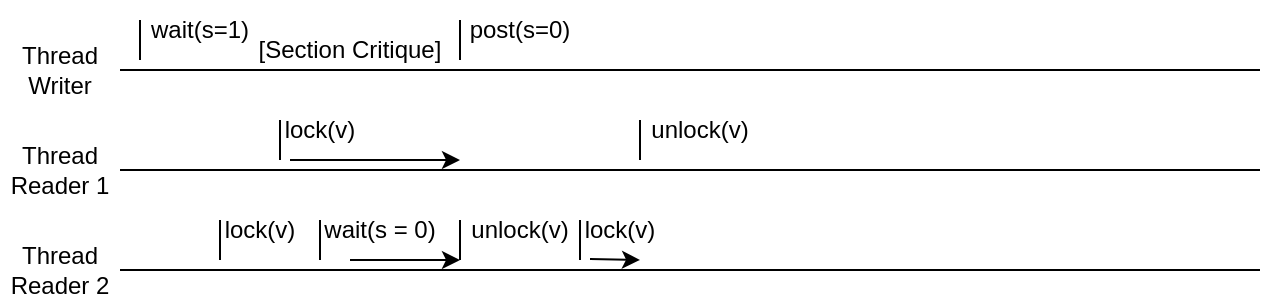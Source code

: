<mxfile>
    <diagram id="P_IK4RGsg9nYmB7vA39r" name="Page-1">
        <mxGraphModel dx="260" dy="290" grid="1" gridSize="10" guides="1" tooltips="1" connect="1" arrows="1" fold="1" page="1" pageScale="1" pageWidth="827" pageHeight="1169" math="0" shadow="0">
            <root>
                <mxCell id="0"/>
                <mxCell id="1" parent="0"/>
                <mxCell id="2" value="Thread Writer" style="text;html=1;strokeColor=none;fillColor=none;align=center;verticalAlign=middle;whiteSpace=wrap;rounded=0;" vertex="1" parent="1">
                    <mxGeometry x="20" y="200" width="60" height="30" as="geometry"/>
                </mxCell>
                <mxCell id="3" value="Thread Reader 1&lt;br&gt;" style="text;html=1;strokeColor=none;fillColor=none;align=center;verticalAlign=middle;whiteSpace=wrap;rounded=0;" vertex="1" parent="1">
                    <mxGeometry x="20" y="250" width="60" height="30" as="geometry"/>
                </mxCell>
                <mxCell id="4" value="Thread Reader 2" style="text;html=1;strokeColor=none;fillColor=none;align=center;verticalAlign=middle;whiteSpace=wrap;rounded=0;" vertex="1" parent="1">
                    <mxGeometry x="20" y="300" width="60" height="30" as="geometry"/>
                </mxCell>
                <mxCell id="6" value="" style="endArrow=none;html=1;exitX=1;exitY=0.5;exitDx=0;exitDy=0;" edge="1" parent="1" source="2">
                    <mxGeometry width="50" height="50" relative="1" as="geometry">
                        <mxPoint x="230" y="340" as="sourcePoint"/>
                        <mxPoint x="650" y="215" as="targetPoint"/>
                    </mxGeometry>
                </mxCell>
                <mxCell id="7" value="" style="endArrow=none;html=1;exitX=1;exitY=0.5;exitDx=0;exitDy=0;" edge="1" parent="1" source="3">
                    <mxGeometry width="50" height="50" relative="1" as="geometry">
                        <mxPoint x="90" y="270" as="sourcePoint"/>
                        <mxPoint x="650" y="265" as="targetPoint"/>
                    </mxGeometry>
                </mxCell>
                <mxCell id="8" value="" style="endArrow=none;html=1;exitX=1;exitY=0.5;exitDx=0;exitDy=0;" edge="1" parent="1" source="4">
                    <mxGeometry width="50" height="50" relative="1" as="geometry">
                        <mxPoint x="100" y="310" as="sourcePoint"/>
                        <mxPoint x="650" y="315" as="targetPoint"/>
                    </mxGeometry>
                </mxCell>
                <mxCell id="9" value="" style="endArrow=none;html=1;" edge="1" parent="1">
                    <mxGeometry width="50" height="50" relative="1" as="geometry">
                        <mxPoint x="130" y="310" as="sourcePoint"/>
                        <mxPoint x="130" y="290" as="targetPoint"/>
                        <Array as="points"/>
                    </mxGeometry>
                </mxCell>
                <mxCell id="10" value="lock(v)" style="text;html=1;strokeColor=none;fillColor=none;align=center;verticalAlign=middle;whiteSpace=wrap;rounded=0;" vertex="1" parent="1">
                    <mxGeometry x="120" y="280" width="60" height="30" as="geometry"/>
                </mxCell>
                <mxCell id="11" value="" style="endArrow=none;html=1;" edge="1" parent="1">
                    <mxGeometry width="50" height="50" relative="1" as="geometry">
                        <mxPoint x="180" y="310" as="sourcePoint"/>
                        <mxPoint x="180" y="290" as="targetPoint"/>
                        <Array as="points">
                            <mxPoint x="180" y="300"/>
                        </Array>
                    </mxGeometry>
                </mxCell>
                <mxCell id="12" value="wait(s = 0)" style="text;html=1;strokeColor=none;fillColor=none;align=center;verticalAlign=middle;whiteSpace=wrap;rounded=0;" vertex="1" parent="1">
                    <mxGeometry x="180" y="280" width="60" height="30" as="geometry"/>
                </mxCell>
                <mxCell id="13" value="" style="endArrow=none;html=1;" edge="1" parent="1">
                    <mxGeometry width="50" height="50" relative="1" as="geometry">
                        <mxPoint x="250" y="310" as="sourcePoint"/>
                        <mxPoint x="250" y="290" as="targetPoint"/>
                        <Array as="points"/>
                    </mxGeometry>
                </mxCell>
                <mxCell id="14" value="unlock(v)" style="text;html=1;strokeColor=none;fillColor=none;align=center;verticalAlign=middle;whiteSpace=wrap;rounded=0;" vertex="1" parent="1">
                    <mxGeometry x="250" y="280" width="60" height="30" as="geometry"/>
                </mxCell>
                <mxCell id="15" value="" style="endArrow=none;html=1;" edge="1" parent="1">
                    <mxGeometry width="50" height="50" relative="1" as="geometry">
                        <mxPoint x="90" y="210" as="sourcePoint"/>
                        <mxPoint x="90" y="190" as="targetPoint"/>
                        <Array as="points"/>
                    </mxGeometry>
                </mxCell>
                <mxCell id="16" value="wait(s=1)" style="text;html=1;strokeColor=none;fillColor=none;align=center;verticalAlign=middle;whiteSpace=wrap;rounded=0;" vertex="1" parent="1">
                    <mxGeometry x="90" y="180" width="60" height="30" as="geometry"/>
                </mxCell>
                <mxCell id="17" value="[Section Critique]" style="text;html=1;strokeColor=none;fillColor=none;align=center;verticalAlign=middle;whiteSpace=wrap;rounded=0;" vertex="1" parent="1">
                    <mxGeometry x="140" y="190" width="110" height="30" as="geometry"/>
                </mxCell>
                <mxCell id="19" value="" style="endArrow=none;html=1;" edge="1" parent="1">
                    <mxGeometry width="50" height="50" relative="1" as="geometry">
                        <mxPoint x="250" y="210" as="sourcePoint"/>
                        <mxPoint x="250" y="190" as="targetPoint"/>
                        <Array as="points"/>
                    </mxGeometry>
                </mxCell>
                <mxCell id="20" value="post(s=0)" style="text;html=1;strokeColor=none;fillColor=none;align=center;verticalAlign=middle;whiteSpace=wrap;rounded=0;" vertex="1" parent="1">
                    <mxGeometry x="250" y="180" width="60" height="30" as="geometry"/>
                </mxCell>
                <mxCell id="21" value="" style="endArrow=none;html=1;" edge="1" parent="1">
                    <mxGeometry width="50" height="50" relative="1" as="geometry">
                        <mxPoint x="160" y="260" as="sourcePoint"/>
                        <mxPoint x="160" y="240" as="targetPoint"/>
                        <Array as="points"/>
                    </mxGeometry>
                </mxCell>
                <mxCell id="22" value="lock(v)" style="text;html=1;strokeColor=none;fillColor=none;align=center;verticalAlign=middle;whiteSpace=wrap;rounded=0;" vertex="1" parent="1">
                    <mxGeometry x="150" y="230" width="60" height="30" as="geometry"/>
                </mxCell>
                <mxCell id="24" value="" style="endArrow=classic;html=1;exitX=0.25;exitY=1;exitDx=0;exitDy=0;" edge="1" parent="1" source="22">
                    <mxGeometry width="50" height="50" relative="1" as="geometry">
                        <mxPoint x="160" y="280" as="sourcePoint"/>
                        <mxPoint x="250" y="260" as="targetPoint"/>
                    </mxGeometry>
                </mxCell>
                <mxCell id="26" value="" style="endArrow=classic;html=1;exitX=0.25;exitY=1;exitDx=0;exitDy=0;" edge="1" parent="1" source="12">
                    <mxGeometry width="50" height="50" relative="1" as="geometry">
                        <mxPoint x="175" y="270" as="sourcePoint"/>
                        <mxPoint x="250" y="310" as="targetPoint"/>
                    </mxGeometry>
                </mxCell>
                <mxCell id="27" value="" style="endArrow=none;html=1;" edge="1" parent="1">
                    <mxGeometry width="50" height="50" relative="1" as="geometry">
                        <mxPoint x="340" y="260" as="sourcePoint"/>
                        <mxPoint x="340" y="240" as="targetPoint"/>
                        <Array as="points"/>
                    </mxGeometry>
                </mxCell>
                <mxCell id="28" value="unlock(v)" style="text;html=1;strokeColor=none;fillColor=none;align=center;verticalAlign=middle;whiteSpace=wrap;rounded=0;" vertex="1" parent="1">
                    <mxGeometry x="340" y="230" width="60" height="30" as="geometry"/>
                </mxCell>
                <mxCell id="29" value="" style="endArrow=none;html=1;" edge="1" parent="1">
                    <mxGeometry width="50" height="50" relative="1" as="geometry">
                        <mxPoint x="310" y="310" as="sourcePoint"/>
                        <mxPoint x="310" y="290" as="targetPoint"/>
                        <Array as="points"/>
                    </mxGeometry>
                </mxCell>
                <mxCell id="30" value="lock(v)" style="text;html=1;strokeColor=none;fillColor=none;align=center;verticalAlign=middle;whiteSpace=wrap;rounded=0;" vertex="1" parent="1">
                    <mxGeometry x="300" y="280" width="60" height="30" as="geometry"/>
                </mxCell>
                <mxCell id="31" value="" style="endArrow=classic;html=1;exitX=0.25;exitY=1;exitDx=0;exitDy=0;" edge="1" parent="1">
                    <mxGeometry width="50" height="50" relative="1" as="geometry">
                        <mxPoint x="315" y="309.52" as="sourcePoint"/>
                        <mxPoint x="340" y="310" as="targetPoint"/>
                    </mxGeometry>
                </mxCell>
            </root>
        </mxGraphModel>
    </diagram>
</mxfile>